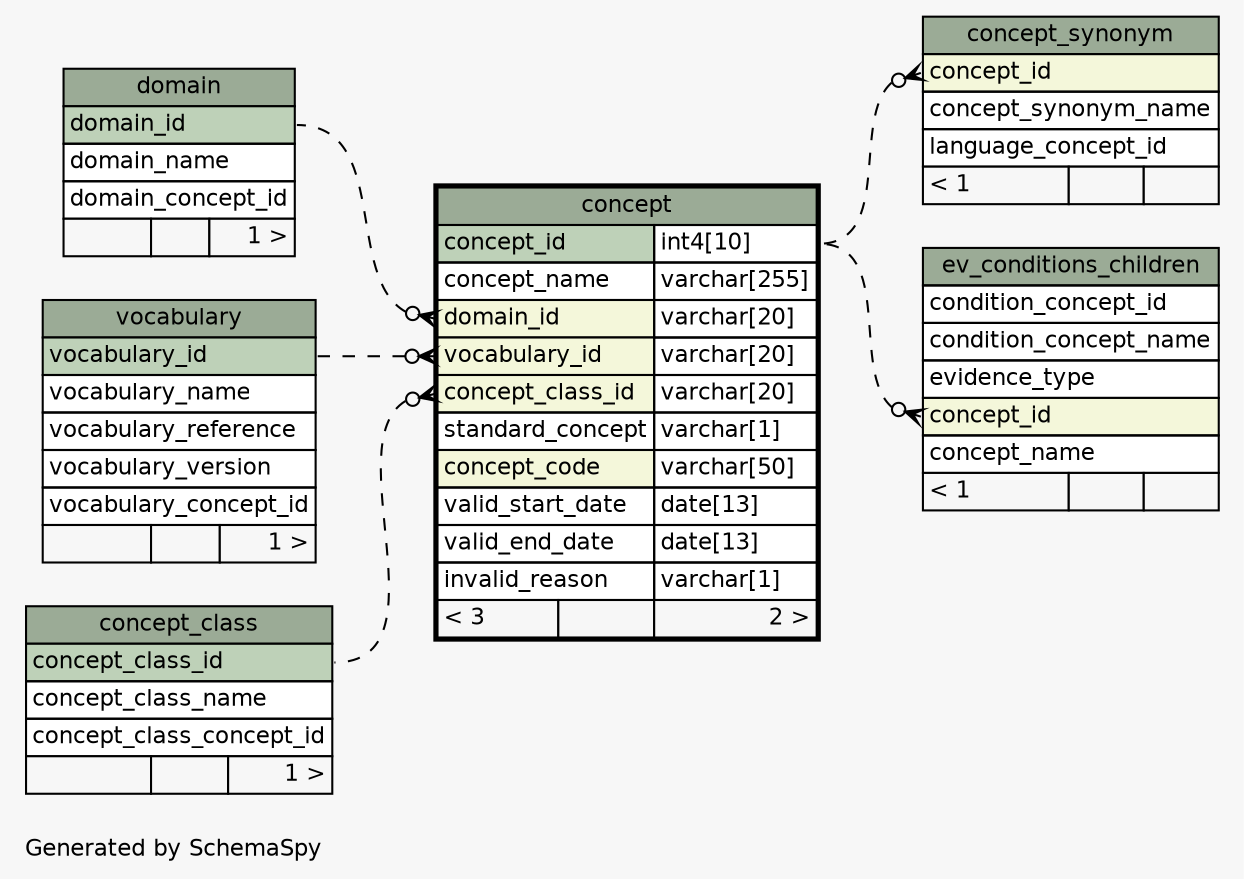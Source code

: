 // dot 2.38.0 on Linux 3.16.0-38-generic
// SchemaSpy rev 590
digraph "impliedTwoDegreesRelationshipsDiagram" {
  graph [
    rankdir="RL"
    bgcolor="#f7f7f7"
    label="\nGenerated by SchemaSpy"
    labeljust="l"
    nodesep="0.18"
    ranksep="0.46"
    fontname="Helvetica"
    fontsize="11"
  ];
  node [
    fontname="Helvetica"
    fontsize="11"
    shape="plaintext"
  ];
  edge [
    arrowsize="0.8"
  ];
  "concept":"concept_class_id":w -> "concept_class":"concept_class_id":e [arrowhead=none dir=back arrowtail=crowodot style=dashed];
  "concept":"domain_id":w -> "domain":"domain_id":e [arrowhead=none dir=back arrowtail=crowodot style=dashed];
  "concept":"vocabulary_id":w -> "vocabulary":"vocabulary_id":e [arrowhead=none dir=back arrowtail=crowodot style=dashed];
  "concept_synonym":"concept_id":w -> "concept":"concept_id.type":e [arrowhead=none dir=back arrowtail=crowodot style=dashed];
  "ev_conditions_children":"concept_id":w -> "concept":"concept_id.type":e [arrowhead=none dir=back arrowtail=crowodot style=dashed];
  "concept" [
    label=<
    <TABLE BORDER="2" CELLBORDER="1" CELLSPACING="0" BGCOLOR="#ffffff">
      <TR><TD COLSPAN="3" BGCOLOR="#9bab96" ALIGN="CENTER">concept</TD></TR>
      <TR><TD PORT="concept_id" COLSPAN="2" BGCOLOR="#bed1b8" ALIGN="LEFT">concept_id</TD><TD PORT="concept_id.type" ALIGN="LEFT">int4[10]</TD></TR>
      <TR><TD PORT="concept_name" COLSPAN="2" ALIGN="LEFT">concept_name</TD><TD PORT="concept_name.type" ALIGN="LEFT">varchar[255]</TD></TR>
      <TR><TD PORT="domain_id" COLSPAN="2" BGCOLOR="#f4f7da" ALIGN="LEFT">domain_id</TD><TD PORT="domain_id.type" ALIGN="LEFT">varchar[20]</TD></TR>
      <TR><TD PORT="vocabulary_id" COLSPAN="2" BGCOLOR="#f4f7da" ALIGN="LEFT">vocabulary_id</TD><TD PORT="vocabulary_id.type" ALIGN="LEFT">varchar[20]</TD></TR>
      <TR><TD PORT="concept_class_id" COLSPAN="2" BGCOLOR="#f4f7da" ALIGN="LEFT">concept_class_id</TD><TD PORT="concept_class_id.type" ALIGN="LEFT">varchar[20]</TD></TR>
      <TR><TD PORT="standard_concept" COLSPAN="2" ALIGN="LEFT">standard_concept</TD><TD PORT="standard_concept.type" ALIGN="LEFT">varchar[1]</TD></TR>
      <TR><TD PORT="concept_code" COLSPAN="2" BGCOLOR="#f4f7da" ALIGN="LEFT">concept_code</TD><TD PORT="concept_code.type" ALIGN="LEFT">varchar[50]</TD></TR>
      <TR><TD PORT="valid_start_date" COLSPAN="2" ALIGN="LEFT">valid_start_date</TD><TD PORT="valid_start_date.type" ALIGN="LEFT">date[13]</TD></TR>
      <TR><TD PORT="valid_end_date" COLSPAN="2" ALIGN="LEFT">valid_end_date</TD><TD PORT="valid_end_date.type" ALIGN="LEFT">date[13]</TD></TR>
      <TR><TD PORT="invalid_reason" COLSPAN="2" ALIGN="LEFT">invalid_reason</TD><TD PORT="invalid_reason.type" ALIGN="LEFT">varchar[1]</TD></TR>
      <TR><TD ALIGN="LEFT" BGCOLOR="#f7f7f7">&lt; 3</TD><TD ALIGN="RIGHT" BGCOLOR="#f7f7f7">  </TD><TD ALIGN="RIGHT" BGCOLOR="#f7f7f7">2 &gt;</TD></TR>
    </TABLE>>
    URL="concept.html"
    tooltip="concept"
  ];
  "concept_class" [
    label=<
    <TABLE BORDER="0" CELLBORDER="1" CELLSPACING="0" BGCOLOR="#ffffff">
      <TR><TD COLSPAN="3" BGCOLOR="#9bab96" ALIGN="CENTER">concept_class</TD></TR>
      <TR><TD PORT="concept_class_id" COLSPAN="3" BGCOLOR="#bed1b8" ALIGN="LEFT">concept_class_id</TD></TR>
      <TR><TD PORT="concept_class_name" COLSPAN="3" ALIGN="LEFT">concept_class_name</TD></TR>
      <TR><TD PORT="concept_class_concept_id" COLSPAN="3" ALIGN="LEFT">concept_class_concept_id</TD></TR>
      <TR><TD ALIGN="LEFT" BGCOLOR="#f7f7f7">  </TD><TD ALIGN="RIGHT" BGCOLOR="#f7f7f7">  </TD><TD ALIGN="RIGHT" BGCOLOR="#f7f7f7">1 &gt;</TD></TR>
    </TABLE>>
    URL="concept_class.html"
    tooltip="concept_class"
  ];
  "concept_synonym" [
    label=<
    <TABLE BORDER="0" CELLBORDER="1" CELLSPACING="0" BGCOLOR="#ffffff">
      <TR><TD COLSPAN="3" BGCOLOR="#9bab96" ALIGN="CENTER">concept_synonym</TD></TR>
      <TR><TD PORT="concept_id" COLSPAN="3" BGCOLOR="#f4f7da" ALIGN="LEFT">concept_id</TD></TR>
      <TR><TD PORT="concept_synonym_name" COLSPAN="3" ALIGN="LEFT">concept_synonym_name</TD></TR>
      <TR><TD PORT="language_concept_id" COLSPAN="3" ALIGN="LEFT">language_concept_id</TD></TR>
      <TR><TD ALIGN="LEFT" BGCOLOR="#f7f7f7">&lt; 1</TD><TD ALIGN="RIGHT" BGCOLOR="#f7f7f7">  </TD><TD ALIGN="RIGHT" BGCOLOR="#f7f7f7">  </TD></TR>
    </TABLE>>
    URL="concept_synonym.html"
    tooltip="concept_synonym"
  ];
  "domain" [
    label=<
    <TABLE BORDER="0" CELLBORDER="1" CELLSPACING="0" BGCOLOR="#ffffff">
      <TR><TD COLSPAN="3" BGCOLOR="#9bab96" ALIGN="CENTER">domain</TD></TR>
      <TR><TD PORT="domain_id" COLSPAN="3" BGCOLOR="#bed1b8" ALIGN="LEFT">domain_id</TD></TR>
      <TR><TD PORT="domain_name" COLSPAN="3" ALIGN="LEFT">domain_name</TD></TR>
      <TR><TD PORT="domain_concept_id" COLSPAN="3" ALIGN="LEFT">domain_concept_id</TD></TR>
      <TR><TD ALIGN="LEFT" BGCOLOR="#f7f7f7">  </TD><TD ALIGN="RIGHT" BGCOLOR="#f7f7f7">  </TD><TD ALIGN="RIGHT" BGCOLOR="#f7f7f7">1 &gt;</TD></TR>
    </TABLE>>
    URL="domain.html"
    tooltip="domain"
  ];
  "ev_conditions_children" [
    label=<
    <TABLE BORDER="0" CELLBORDER="1" CELLSPACING="0" BGCOLOR="#ffffff">
      <TR><TD COLSPAN="3" BGCOLOR="#9bab96" ALIGN="CENTER">ev_conditions_children</TD></TR>
      <TR><TD PORT="condition_concept_id" COLSPAN="3" ALIGN="LEFT">condition_concept_id</TD></TR>
      <TR><TD PORT="condition_concept_name" COLSPAN="3" ALIGN="LEFT">condition_concept_name</TD></TR>
      <TR><TD PORT="evidence_type" COLSPAN="3" ALIGN="LEFT">evidence_type</TD></TR>
      <TR><TD PORT="concept_id" COLSPAN="3" BGCOLOR="#f4f7da" ALIGN="LEFT">concept_id</TD></TR>
      <TR><TD PORT="concept_name" COLSPAN="3" ALIGN="LEFT">concept_name</TD></TR>
      <TR><TD ALIGN="LEFT" BGCOLOR="#f7f7f7">&lt; 1</TD><TD ALIGN="RIGHT" BGCOLOR="#f7f7f7">  </TD><TD ALIGN="RIGHT" BGCOLOR="#f7f7f7">  </TD></TR>
    </TABLE>>
    URL="ev_conditions_children.html"
    tooltip="ev_conditions_children"
  ];
  "vocabulary" [
    label=<
    <TABLE BORDER="0" CELLBORDER="1" CELLSPACING="0" BGCOLOR="#ffffff">
      <TR><TD COLSPAN="3" BGCOLOR="#9bab96" ALIGN="CENTER">vocabulary</TD></TR>
      <TR><TD PORT="vocabulary_id" COLSPAN="3" BGCOLOR="#bed1b8" ALIGN="LEFT">vocabulary_id</TD></TR>
      <TR><TD PORT="vocabulary_name" COLSPAN="3" ALIGN="LEFT">vocabulary_name</TD></TR>
      <TR><TD PORT="vocabulary_reference" COLSPAN="3" ALIGN="LEFT">vocabulary_reference</TD></TR>
      <TR><TD PORT="vocabulary_version" COLSPAN="3" ALIGN="LEFT">vocabulary_version</TD></TR>
      <TR><TD PORT="vocabulary_concept_id" COLSPAN="3" ALIGN="LEFT">vocabulary_concept_id</TD></TR>
      <TR><TD ALIGN="LEFT" BGCOLOR="#f7f7f7">  </TD><TD ALIGN="RIGHT" BGCOLOR="#f7f7f7">  </TD><TD ALIGN="RIGHT" BGCOLOR="#f7f7f7">1 &gt;</TD></TR>
    </TABLE>>
    URL="vocabulary.html"
    tooltip="vocabulary"
  ];
}
